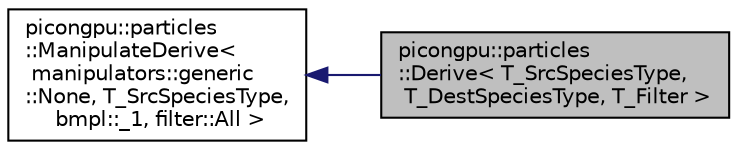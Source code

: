 digraph "picongpu::particles::Derive&lt; T_SrcSpeciesType, T_DestSpeciesType, T_Filter &gt;"
{
 // LATEX_PDF_SIZE
  edge [fontname="Helvetica",fontsize="10",labelfontname="Helvetica",labelfontsize="10"];
  node [fontname="Helvetica",fontsize="10",shape=record];
  rankdir="LR";
  Node1 [label="picongpu::particles\l::Derive\< T_SrcSpeciesType,\l T_DestSpeciesType, T_Filter \>",height=0.2,width=0.4,color="black", fillcolor="grey75", style="filled", fontcolor="black",tooltip="Generate particles in a species by deriving from another species' particles."];
  Node2 -> Node1 [dir="back",color="midnightblue",fontsize="10",style="solid",fontname="Helvetica"];
  Node2 [label="picongpu::particles\l::ManipulateDerive\<\l manipulators::generic\l::None, T_SrcSpeciesType,\l bmpl::_1, filter::All \>",height=0.2,width=0.4,color="black", fillcolor="white", style="filled",URL="$structpicongpu_1_1particles_1_1_manipulate_derive.html",tooltip=" "];
}
